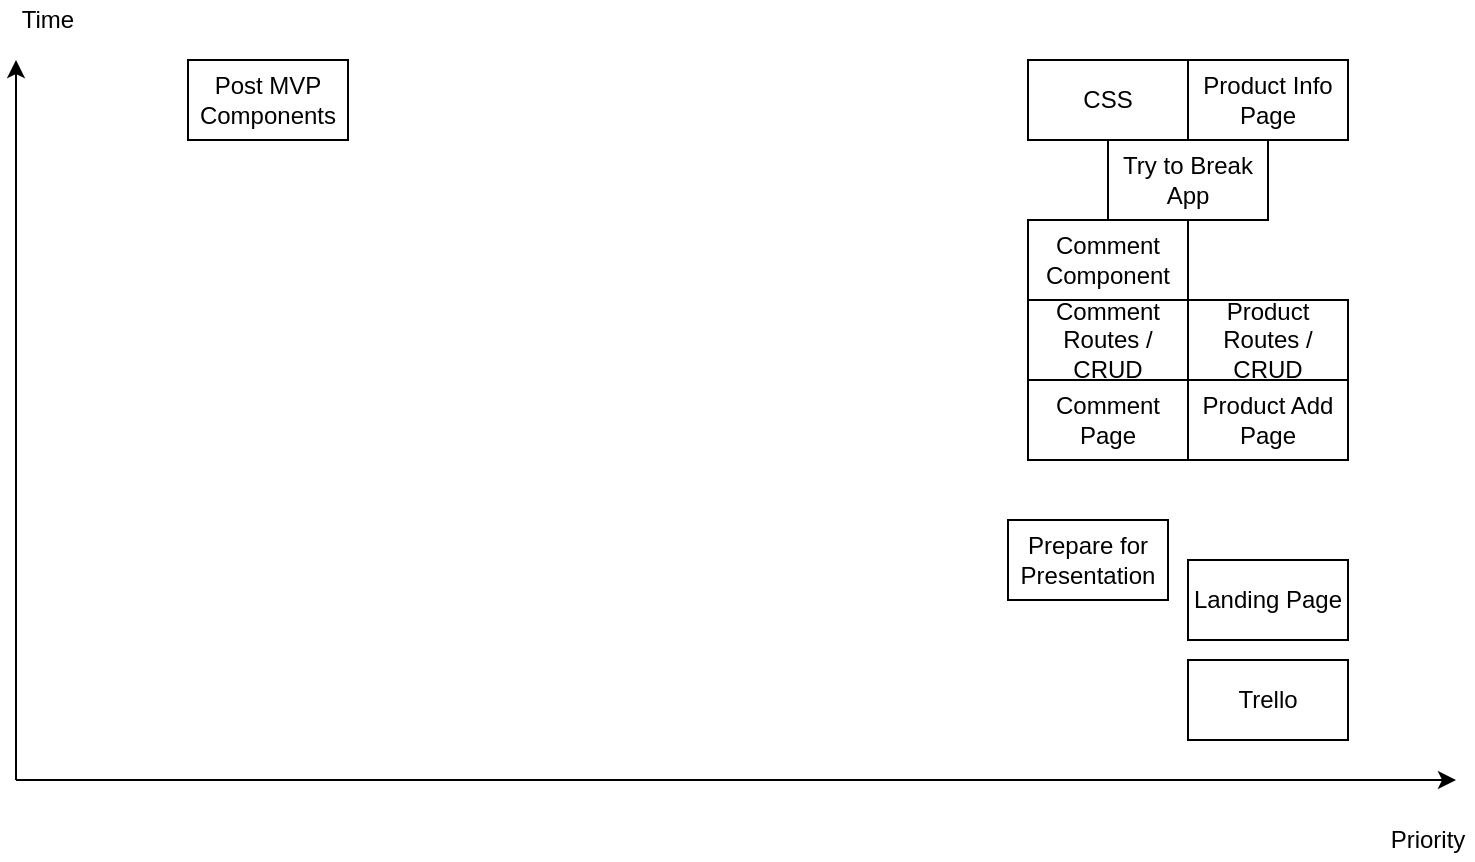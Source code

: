 <mxfile version="10.7.7" type="device"><diagram id="JFKW2dw9iNqkD3XtyEDX" name="Page-1"><mxGraphModel dx="2546" dy="1484" grid="1" gridSize="10" guides="1" tooltips="1" connect="1" arrows="1" fold="1" page="1" pageScale="1" pageWidth="850" pageHeight="1100" math="0" shadow="0"><root><mxCell id="0"/><mxCell id="1" parent="0"/><mxCell id="J-oSlXSrG-GEM-Zwch-f-2" value="" style="endArrow=classic;html=1;" edge="1" parent="1"><mxGeometry width="50" height="50" relative="1" as="geometry"><mxPoint x="34" y="400" as="sourcePoint"/><mxPoint x="754" y="400" as="targetPoint"/></mxGeometry></mxCell><mxCell id="J-oSlXSrG-GEM-Zwch-f-3" value="" style="endArrow=classic;html=1;" edge="1" parent="1"><mxGeometry width="50" height="50" relative="1" as="geometry"><mxPoint x="34" y="400" as="sourcePoint"/><mxPoint x="34" y="40" as="targetPoint"/></mxGeometry></mxCell><mxCell id="J-oSlXSrG-GEM-Zwch-f-4" value="Priority" style="text;html=1;strokeColor=none;fillColor=none;align=center;verticalAlign=middle;whiteSpace=wrap;rounded=0;" vertex="1" parent="1"><mxGeometry x="720" y="420" width="40" height="20" as="geometry"/></mxCell><mxCell id="J-oSlXSrG-GEM-Zwch-f-5" value="Time" style="text;html=1;strokeColor=none;fillColor=none;align=center;verticalAlign=middle;whiteSpace=wrap;rounded=0;" vertex="1" parent="1"><mxGeometry x="30" y="10" width="40" height="20" as="geometry"/></mxCell><mxCell id="J-oSlXSrG-GEM-Zwch-f-6" value="Product Routes / CRUD" style="rounded=0;whiteSpace=wrap;html=1;" vertex="1" parent="1"><mxGeometry x="620" y="160" width="80" height="40" as="geometry"/></mxCell><mxCell id="J-oSlXSrG-GEM-Zwch-f-9" value="Landing Page" style="rounded=0;whiteSpace=wrap;html=1;" vertex="1" parent="1"><mxGeometry x="620" y="290" width="80" height="40" as="geometry"/></mxCell><mxCell id="J-oSlXSrG-GEM-Zwch-f-10" value="Product Add Page" style="rounded=0;whiteSpace=wrap;html=1;" vertex="1" parent="1"><mxGeometry x="620" y="200" width="80" height="40" as="geometry"/></mxCell><mxCell id="J-oSlXSrG-GEM-Zwch-f-11" value="Product Info Page" style="rounded=0;whiteSpace=wrap;html=1;" vertex="1" parent="1"><mxGeometry x="620" y="40" width="80" height="40" as="geometry"/></mxCell><mxCell id="J-oSlXSrG-GEM-Zwch-f-12" value="Comment Routes / CRUD" style="rounded=0;whiteSpace=wrap;html=1;" vertex="1" parent="1"><mxGeometry x="540" y="160" width="80" height="40" as="geometry"/></mxCell><mxCell id="J-oSlXSrG-GEM-Zwch-f-13" value="Comment Page" style="rounded=0;whiteSpace=wrap;html=1;" vertex="1" parent="1"><mxGeometry x="540" y="200" width="80" height="40" as="geometry"/></mxCell><mxCell id="J-oSlXSrG-GEM-Zwch-f-14" value="Comment Component" style="rounded=0;whiteSpace=wrap;html=1;" vertex="1" parent="1"><mxGeometry x="540" y="120" width="80" height="40" as="geometry"/></mxCell><mxCell id="J-oSlXSrG-GEM-Zwch-f-15" value="CSS" style="rounded=0;whiteSpace=wrap;html=1;" vertex="1" parent="1"><mxGeometry x="540" y="40" width="80" height="40" as="geometry"/></mxCell><mxCell id="J-oSlXSrG-GEM-Zwch-f-16" value="Try to Break App" style="rounded=0;whiteSpace=wrap;html=1;" vertex="1" parent="1"><mxGeometry x="580" y="80" width="80" height="40" as="geometry"/></mxCell><mxCell id="J-oSlXSrG-GEM-Zwch-f-17" value="Post MVP Components" style="rounded=0;whiteSpace=wrap;html=1;" vertex="1" parent="1"><mxGeometry x="120" y="40" width="80" height="40" as="geometry"/></mxCell><mxCell id="J-oSlXSrG-GEM-Zwch-f-20" value="Prepare for Presentation" style="rounded=0;whiteSpace=wrap;html=1;" vertex="1" parent="1"><mxGeometry x="530" y="270" width="80" height="40" as="geometry"/></mxCell><mxCell id="J-oSlXSrG-GEM-Zwch-f-21" value="Trello" style="rounded=0;whiteSpace=wrap;html=1;" vertex="1" parent="1"><mxGeometry x="620" y="340" width="80" height="40" as="geometry"/></mxCell></root></mxGraphModel></diagram></mxfile>